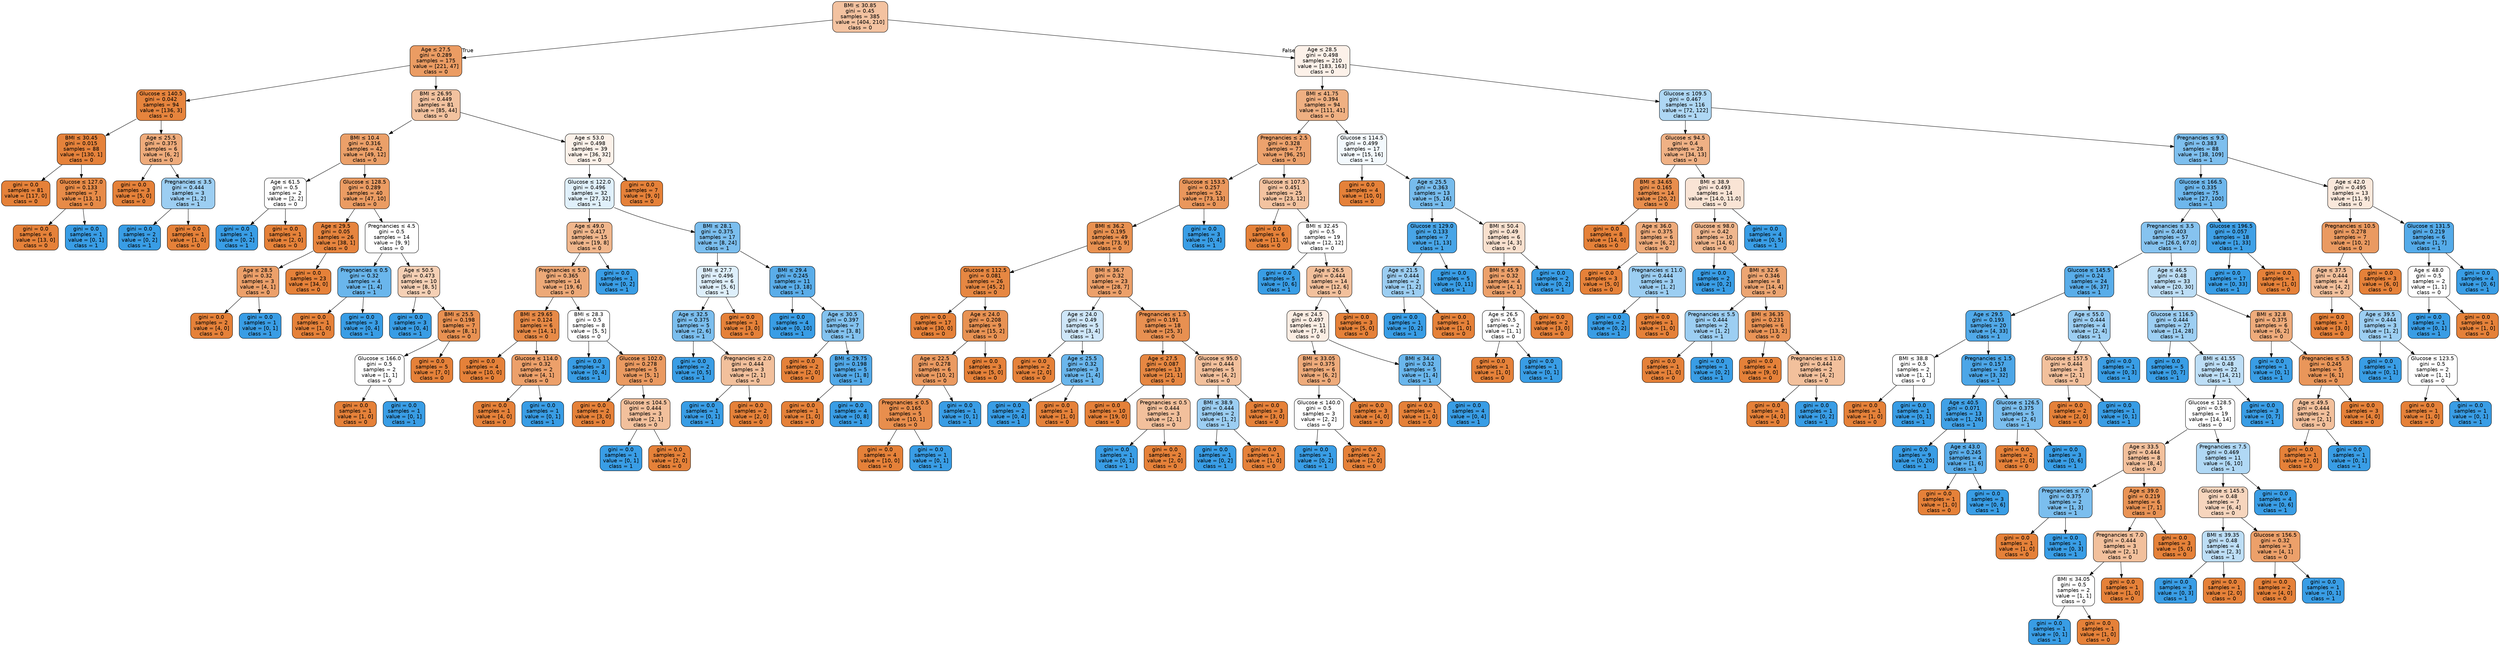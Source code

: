 digraph Tree {
node [shape=box, style="filled, rounded", color="black", fontname="helvetica"] ;
edge [fontname="helvetica"] ;
0 [label=<BMI &le; 30.85<br/>gini = 0.45<br/>samples = 385<br/>value = [404, 210]<br/>class = 0>, fillcolor="#f3c2a0"] ;
1 [label=<Age &le; 27.5<br/>gini = 0.289<br/>samples = 175<br/>value = [221, 47]<br/>class = 0>, fillcolor="#eb9c63"] ;
0 -> 1 [labeldistance=2.5, labelangle=45, headlabel="True"] ;
2 [label=<Glucose &le; 140.5<br/>gini = 0.042<br/>samples = 94<br/>value = [136, 3]<br/>class = 0>, fillcolor="#e6843d"] ;
1 -> 2 ;
3 [label=<BMI &le; 30.45<br/>gini = 0.015<br/>samples = 88<br/>value = [130, 1]<br/>class = 0>, fillcolor="#e5823b"] ;
2 -> 3 ;
4 [label=<gini = 0.0<br/>samples = 81<br/>value = [117, 0]<br/>class = 0>, fillcolor="#e58139"] ;
3 -> 4 ;
5 [label=<Glucose &le; 127.0<br/>gini = 0.133<br/>samples = 7<br/>value = [13, 1]<br/>class = 0>, fillcolor="#e78b48"] ;
3 -> 5 ;
6 [label=<gini = 0.0<br/>samples = 6<br/>value = [13, 0]<br/>class = 0>, fillcolor="#e58139"] ;
5 -> 6 ;
7 [label=<gini = 0.0<br/>samples = 1<br/>value = [0, 1]<br/>class = 1>, fillcolor="#399de5"] ;
5 -> 7 ;
8 [label=<Age &le; 25.5<br/>gini = 0.375<br/>samples = 6<br/>value = [6, 2]<br/>class = 0>, fillcolor="#eeab7b"] ;
2 -> 8 ;
9 [label=<gini = 0.0<br/>samples = 3<br/>value = [5, 0]<br/>class = 0>, fillcolor="#e58139"] ;
8 -> 9 ;
10 [label=<Pregnancies &le; 3.5<br/>gini = 0.444<br/>samples = 3<br/>value = [1, 2]<br/>class = 1>, fillcolor="#9ccef2"] ;
8 -> 10 ;
11 [label=<gini = 0.0<br/>samples = 2<br/>value = [0, 2]<br/>class = 1>, fillcolor="#399de5"] ;
10 -> 11 ;
12 [label=<gini = 0.0<br/>samples = 1<br/>value = [1, 0]<br/>class = 0>, fillcolor="#e58139"] ;
10 -> 12 ;
13 [label=<BMI &le; 26.95<br/>gini = 0.449<br/>samples = 81<br/>value = [85, 44]<br/>class = 0>, fillcolor="#f2c29f"] ;
1 -> 13 ;
14 [label=<BMI &le; 10.4<br/>gini = 0.316<br/>samples = 42<br/>value = [49, 12]<br/>class = 0>, fillcolor="#eba069"] ;
13 -> 14 ;
15 [label=<Age &le; 61.5<br/>gini = 0.5<br/>samples = 2<br/>value = [2, 2]<br/>class = 0>, fillcolor="#ffffff"] ;
14 -> 15 ;
16 [label=<gini = 0.0<br/>samples = 1<br/>value = [0, 2]<br/>class = 1>, fillcolor="#399de5"] ;
15 -> 16 ;
17 [label=<gini = 0.0<br/>samples = 1<br/>value = [2, 0]<br/>class = 0>, fillcolor="#e58139"] ;
15 -> 17 ;
18 [label=<Glucose &le; 128.5<br/>gini = 0.289<br/>samples = 40<br/>value = [47, 10]<br/>class = 0>, fillcolor="#eb9c63"] ;
14 -> 18 ;
19 [label=<Age &le; 29.5<br/>gini = 0.05<br/>samples = 26<br/>value = [38, 1]<br/>class = 0>, fillcolor="#e6843e"] ;
18 -> 19 ;
20 [label=<Age &le; 28.5<br/>gini = 0.32<br/>samples = 3<br/>value = [4, 1]<br/>class = 0>, fillcolor="#eca06a"] ;
19 -> 20 ;
21 [label=<gini = 0.0<br/>samples = 2<br/>value = [4, 0]<br/>class = 0>, fillcolor="#e58139"] ;
20 -> 21 ;
22 [label=<gini = 0.0<br/>samples = 1<br/>value = [0, 1]<br/>class = 1>, fillcolor="#399de5"] ;
20 -> 22 ;
23 [label=<gini = 0.0<br/>samples = 23<br/>value = [34, 0]<br/>class = 0>, fillcolor="#e58139"] ;
19 -> 23 ;
24 [label=<Pregnancies &le; 4.5<br/>gini = 0.5<br/>samples = 14<br/>value = [9, 9]<br/>class = 0>, fillcolor="#ffffff"] ;
18 -> 24 ;
25 [label=<Pregnancies &le; 0.5<br/>gini = 0.32<br/>samples = 4<br/>value = [1, 4]<br/>class = 1>, fillcolor="#6ab6ec"] ;
24 -> 25 ;
26 [label=<gini = 0.0<br/>samples = 1<br/>value = [1, 0]<br/>class = 0>, fillcolor="#e58139"] ;
25 -> 26 ;
27 [label=<gini = 0.0<br/>samples = 3<br/>value = [0, 4]<br/>class = 1>, fillcolor="#399de5"] ;
25 -> 27 ;
28 [label=<Age &le; 50.5<br/>gini = 0.473<br/>samples = 10<br/>value = [8, 5]<br/>class = 0>, fillcolor="#f5d0b5"] ;
24 -> 28 ;
29 [label=<gini = 0.0<br/>samples = 3<br/>value = [0, 4]<br/>class = 1>, fillcolor="#399de5"] ;
28 -> 29 ;
30 [label=<BMI &le; 25.5<br/>gini = 0.198<br/>samples = 7<br/>value = [8, 1]<br/>class = 0>, fillcolor="#e89152"] ;
28 -> 30 ;
31 [label=<Glucose &le; 166.0<br/>gini = 0.5<br/>samples = 2<br/>value = [1, 1]<br/>class = 0>, fillcolor="#ffffff"] ;
30 -> 31 ;
32 [label=<gini = 0.0<br/>samples = 1<br/>value = [1, 0]<br/>class = 0>, fillcolor="#e58139"] ;
31 -> 32 ;
33 [label=<gini = 0.0<br/>samples = 1<br/>value = [0, 1]<br/>class = 1>, fillcolor="#399de5"] ;
31 -> 33 ;
34 [label=<gini = 0.0<br/>samples = 5<br/>value = [7, 0]<br/>class = 0>, fillcolor="#e58139"] ;
30 -> 34 ;
35 [label=<Age &le; 53.0<br/>gini = 0.498<br/>samples = 39<br/>value = [36, 32]<br/>class = 0>, fillcolor="#fcf1e9"] ;
13 -> 35 ;
36 [label=<Glucose &le; 122.0<br/>gini = 0.496<br/>samples = 32<br/>value = [27, 32]<br/>class = 1>, fillcolor="#e0f0fb"] ;
35 -> 36 ;
37 [label=<Age &le; 49.0<br/>gini = 0.417<br/>samples = 15<br/>value = [19, 8]<br/>class = 0>, fillcolor="#f0b68c"] ;
36 -> 37 ;
38 [label=<Pregnancies &le; 5.0<br/>gini = 0.365<br/>samples = 14<br/>value = [19, 6]<br/>class = 0>, fillcolor="#eda978"] ;
37 -> 38 ;
39 [label=<BMI &le; 29.65<br/>gini = 0.124<br/>samples = 6<br/>value = [14, 1]<br/>class = 0>, fillcolor="#e78a47"] ;
38 -> 39 ;
40 [label=<gini = 0.0<br/>samples = 4<br/>value = [10, 0]<br/>class = 0>, fillcolor="#e58139"] ;
39 -> 40 ;
41 [label=<Glucose &le; 114.0<br/>gini = 0.32<br/>samples = 2<br/>value = [4, 1]<br/>class = 0>, fillcolor="#eca06a"] ;
39 -> 41 ;
42 [label=<gini = 0.0<br/>samples = 1<br/>value = [4, 0]<br/>class = 0>, fillcolor="#e58139"] ;
41 -> 42 ;
43 [label=<gini = 0.0<br/>samples = 1<br/>value = [0, 1]<br/>class = 1>, fillcolor="#399de5"] ;
41 -> 43 ;
44 [label=<BMI &le; 28.3<br/>gini = 0.5<br/>samples = 8<br/>value = [5, 5]<br/>class = 0>, fillcolor="#ffffff"] ;
38 -> 44 ;
45 [label=<gini = 0.0<br/>samples = 3<br/>value = [0, 4]<br/>class = 1>, fillcolor="#399de5"] ;
44 -> 45 ;
46 [label=<Glucose &le; 102.0<br/>gini = 0.278<br/>samples = 5<br/>value = [5, 1]<br/>class = 0>, fillcolor="#ea9a61"] ;
44 -> 46 ;
47 [label=<gini = 0.0<br/>samples = 2<br/>value = [3, 0]<br/>class = 0>, fillcolor="#e58139"] ;
46 -> 47 ;
48 [label=<Glucose &le; 104.5<br/>gini = 0.444<br/>samples = 3<br/>value = [2, 1]<br/>class = 0>, fillcolor="#f2c09c"] ;
46 -> 48 ;
49 [label=<gini = 0.0<br/>samples = 1<br/>value = [0, 1]<br/>class = 1>, fillcolor="#399de5"] ;
48 -> 49 ;
50 [label=<gini = 0.0<br/>samples = 2<br/>value = [2, 0]<br/>class = 0>, fillcolor="#e58139"] ;
48 -> 50 ;
51 [label=<gini = 0.0<br/>samples = 1<br/>value = [0, 2]<br/>class = 1>, fillcolor="#399de5"] ;
37 -> 51 ;
52 [label=<BMI &le; 28.1<br/>gini = 0.375<br/>samples = 17<br/>value = [8, 24]<br/>class = 1>, fillcolor="#7bbeee"] ;
36 -> 52 ;
53 [label=<BMI &le; 27.7<br/>gini = 0.496<br/>samples = 6<br/>value = [5, 6]<br/>class = 1>, fillcolor="#deeffb"] ;
52 -> 53 ;
54 [label=<Age &le; 32.5<br/>gini = 0.375<br/>samples = 5<br/>value = [2, 6]<br/>class = 1>, fillcolor="#7bbeee"] ;
53 -> 54 ;
55 [label=<gini = 0.0<br/>samples = 2<br/>value = [0, 5]<br/>class = 1>, fillcolor="#399de5"] ;
54 -> 55 ;
56 [label=<Pregnancies &le; 2.0<br/>gini = 0.444<br/>samples = 3<br/>value = [2, 1]<br/>class = 0>, fillcolor="#f2c09c"] ;
54 -> 56 ;
57 [label=<gini = 0.0<br/>samples = 1<br/>value = [0, 1]<br/>class = 1>, fillcolor="#399de5"] ;
56 -> 57 ;
58 [label=<gini = 0.0<br/>samples = 2<br/>value = [2, 0]<br/>class = 0>, fillcolor="#e58139"] ;
56 -> 58 ;
59 [label=<gini = 0.0<br/>samples = 1<br/>value = [3, 0]<br/>class = 0>, fillcolor="#e58139"] ;
53 -> 59 ;
60 [label=<BMI &le; 29.4<br/>gini = 0.245<br/>samples = 11<br/>value = [3, 18]<br/>class = 1>, fillcolor="#5aade9"] ;
52 -> 60 ;
61 [label=<gini = 0.0<br/>samples = 4<br/>value = [0, 10]<br/>class = 1>, fillcolor="#399de5"] ;
60 -> 61 ;
62 [label=<Age &le; 30.5<br/>gini = 0.397<br/>samples = 7<br/>value = [3, 8]<br/>class = 1>, fillcolor="#83c2ef"] ;
60 -> 62 ;
63 [label=<gini = 0.0<br/>samples = 2<br/>value = [2, 0]<br/>class = 0>, fillcolor="#e58139"] ;
62 -> 63 ;
64 [label=<BMI &le; 29.75<br/>gini = 0.198<br/>samples = 5<br/>value = [1, 8]<br/>class = 1>, fillcolor="#52a9e8"] ;
62 -> 64 ;
65 [label=<gini = 0.0<br/>samples = 1<br/>value = [1, 0]<br/>class = 0>, fillcolor="#e58139"] ;
64 -> 65 ;
66 [label=<gini = 0.0<br/>samples = 4<br/>value = [0, 8]<br/>class = 1>, fillcolor="#399de5"] ;
64 -> 66 ;
67 [label=<gini = 0.0<br/>samples = 7<br/>value = [9, 0]<br/>class = 0>, fillcolor="#e58139"] ;
35 -> 67 ;
68 [label=<Age &le; 28.5<br/>gini = 0.498<br/>samples = 210<br/>value = [183, 163]<br/>class = 0>, fillcolor="#fcf1e9"] ;
0 -> 68 [labeldistance=2.5, labelangle=-45, headlabel="False"] ;
69 [label=<BMI &le; 41.75<br/>gini = 0.394<br/>samples = 94<br/>value = [111, 41]<br/>class = 0>, fillcolor="#efb082"] ;
68 -> 69 ;
70 [label=<Pregnancies &le; 2.5<br/>gini = 0.328<br/>samples = 77<br/>value = [96, 25]<br/>class = 0>, fillcolor="#eca26d"] ;
69 -> 70 ;
71 [label=<Glucose &le; 153.5<br/>gini = 0.257<br/>samples = 52<br/>value = [73, 13]<br/>class = 0>, fillcolor="#ea975c"] ;
70 -> 71 ;
72 [label=<BMI &le; 36.2<br/>gini = 0.195<br/>samples = 49<br/>value = [73, 9]<br/>class = 0>, fillcolor="#e89151"] ;
71 -> 72 ;
73 [label=<Glucose &le; 112.5<br/>gini = 0.081<br/>samples = 26<br/>value = [45, 2]<br/>class = 0>, fillcolor="#e68742"] ;
72 -> 73 ;
74 [label=<gini = 0.0<br/>samples = 17<br/>value = [30, 0]<br/>class = 0>, fillcolor="#e58139"] ;
73 -> 74 ;
75 [label=<Age &le; 24.0<br/>gini = 0.208<br/>samples = 9<br/>value = [15, 2]<br/>class = 0>, fillcolor="#e89253"] ;
73 -> 75 ;
76 [label=<Age &le; 22.5<br/>gini = 0.278<br/>samples = 6<br/>value = [10, 2]<br/>class = 0>, fillcolor="#ea9a61"] ;
75 -> 76 ;
77 [label=<Pregnancies &le; 0.5<br/>gini = 0.165<br/>samples = 5<br/>value = [10, 1]<br/>class = 0>, fillcolor="#e88e4d"] ;
76 -> 77 ;
78 [label=<gini = 0.0<br/>samples = 4<br/>value = [10, 0]<br/>class = 0>, fillcolor="#e58139"] ;
77 -> 78 ;
79 [label=<gini = 0.0<br/>samples = 1<br/>value = [0, 1]<br/>class = 1>, fillcolor="#399de5"] ;
77 -> 79 ;
80 [label=<gini = 0.0<br/>samples = 1<br/>value = [0, 1]<br/>class = 1>, fillcolor="#399de5"] ;
76 -> 80 ;
81 [label=<gini = 0.0<br/>samples = 3<br/>value = [5, 0]<br/>class = 0>, fillcolor="#e58139"] ;
75 -> 81 ;
82 [label=<BMI &le; 36.7<br/>gini = 0.32<br/>samples = 23<br/>value = [28, 7]<br/>class = 0>, fillcolor="#eca06a"] ;
72 -> 82 ;
83 [label=<Age &le; 24.0<br/>gini = 0.49<br/>samples = 5<br/>value = [3, 4]<br/>class = 1>, fillcolor="#cee6f8"] ;
82 -> 83 ;
84 [label=<gini = 0.0<br/>samples = 2<br/>value = [2, 0]<br/>class = 0>, fillcolor="#e58139"] ;
83 -> 84 ;
85 [label=<Age &le; 25.5<br/>gini = 0.32<br/>samples = 3<br/>value = [1, 4]<br/>class = 1>, fillcolor="#6ab6ec"] ;
83 -> 85 ;
86 [label=<gini = 0.0<br/>samples = 2<br/>value = [0, 4]<br/>class = 1>, fillcolor="#399de5"] ;
85 -> 86 ;
87 [label=<gini = 0.0<br/>samples = 1<br/>value = [1, 0]<br/>class = 0>, fillcolor="#e58139"] ;
85 -> 87 ;
88 [label=<Pregnancies &le; 1.5<br/>gini = 0.191<br/>samples = 18<br/>value = [25, 3]<br/>class = 0>, fillcolor="#e89051"] ;
82 -> 88 ;
89 [label=<Age &le; 27.5<br/>gini = 0.087<br/>samples = 13<br/>value = [21, 1]<br/>class = 0>, fillcolor="#e68742"] ;
88 -> 89 ;
90 [label=<gini = 0.0<br/>samples = 10<br/>value = [19, 0]<br/>class = 0>, fillcolor="#e58139"] ;
89 -> 90 ;
91 [label=<Pregnancies &le; 0.5<br/>gini = 0.444<br/>samples = 3<br/>value = [2, 1]<br/>class = 0>, fillcolor="#f2c09c"] ;
89 -> 91 ;
92 [label=<gini = 0.0<br/>samples = 1<br/>value = [0, 1]<br/>class = 1>, fillcolor="#399de5"] ;
91 -> 92 ;
93 [label=<gini = 0.0<br/>samples = 2<br/>value = [2, 0]<br/>class = 0>, fillcolor="#e58139"] ;
91 -> 93 ;
94 [label=<Glucose &le; 95.0<br/>gini = 0.444<br/>samples = 5<br/>value = [4, 2]<br/>class = 0>, fillcolor="#f2c09c"] ;
88 -> 94 ;
95 [label=<BMI &le; 38.9<br/>gini = 0.444<br/>samples = 2<br/>value = [1, 2]<br/>class = 1>, fillcolor="#9ccef2"] ;
94 -> 95 ;
96 [label=<gini = 0.0<br/>samples = 1<br/>value = [0, 2]<br/>class = 1>, fillcolor="#399de5"] ;
95 -> 96 ;
97 [label=<gini = 0.0<br/>samples = 1<br/>value = [1, 0]<br/>class = 0>, fillcolor="#e58139"] ;
95 -> 97 ;
98 [label=<gini = 0.0<br/>samples = 3<br/>value = [3, 0]<br/>class = 0>, fillcolor="#e58139"] ;
94 -> 98 ;
99 [label=<gini = 0.0<br/>samples = 3<br/>value = [0, 4]<br/>class = 1>, fillcolor="#399de5"] ;
71 -> 99 ;
100 [label=<Glucose &le; 107.5<br/>gini = 0.451<br/>samples = 25<br/>value = [23, 12]<br/>class = 0>, fillcolor="#f3c3a0"] ;
70 -> 100 ;
101 [label=<gini = 0.0<br/>samples = 6<br/>value = [11, 0]<br/>class = 0>, fillcolor="#e58139"] ;
100 -> 101 ;
102 [label=<BMI &le; 32.45<br/>gini = 0.5<br/>samples = 19<br/>value = [12, 12]<br/>class = 0>, fillcolor="#ffffff"] ;
100 -> 102 ;
103 [label=<gini = 0.0<br/>samples = 5<br/>value = [0, 6]<br/>class = 1>, fillcolor="#399de5"] ;
102 -> 103 ;
104 [label=<Age &le; 26.5<br/>gini = 0.444<br/>samples = 14<br/>value = [12, 6]<br/>class = 0>, fillcolor="#f2c09c"] ;
102 -> 104 ;
105 [label=<Age &le; 24.5<br/>gini = 0.497<br/>samples = 11<br/>value = [7, 6]<br/>class = 0>, fillcolor="#fbede3"] ;
104 -> 105 ;
106 [label=<BMI &le; 33.05<br/>gini = 0.375<br/>samples = 6<br/>value = [6, 2]<br/>class = 0>, fillcolor="#eeab7b"] ;
105 -> 106 ;
107 [label=<Glucose &le; 140.0<br/>gini = 0.5<br/>samples = 3<br/>value = [2, 2]<br/>class = 0>, fillcolor="#ffffff"] ;
106 -> 107 ;
108 [label=<gini = 0.0<br/>samples = 1<br/>value = [0, 2]<br/>class = 1>, fillcolor="#399de5"] ;
107 -> 108 ;
109 [label=<gini = 0.0<br/>samples = 2<br/>value = [2, 0]<br/>class = 0>, fillcolor="#e58139"] ;
107 -> 109 ;
110 [label=<gini = 0.0<br/>samples = 3<br/>value = [4, 0]<br/>class = 0>, fillcolor="#e58139"] ;
106 -> 110 ;
111 [label=<BMI &le; 34.4<br/>gini = 0.32<br/>samples = 5<br/>value = [1, 4]<br/>class = 1>, fillcolor="#6ab6ec"] ;
105 -> 111 ;
112 [label=<gini = 0.0<br/>samples = 1<br/>value = [1, 0]<br/>class = 0>, fillcolor="#e58139"] ;
111 -> 112 ;
113 [label=<gini = 0.0<br/>samples = 4<br/>value = [0, 4]<br/>class = 1>, fillcolor="#399de5"] ;
111 -> 113 ;
114 [label=<gini = 0.0<br/>samples = 3<br/>value = [5, 0]<br/>class = 0>, fillcolor="#e58139"] ;
104 -> 114 ;
115 [label=<Glucose &le; 114.5<br/>gini = 0.499<br/>samples = 17<br/>value = [15, 16]<br/>class = 1>, fillcolor="#f3f9fd"] ;
69 -> 115 ;
116 [label=<gini = 0.0<br/>samples = 4<br/>value = [10, 0]<br/>class = 0>, fillcolor="#e58139"] ;
115 -> 116 ;
117 [label=<Age &le; 25.5<br/>gini = 0.363<br/>samples = 13<br/>value = [5, 16]<br/>class = 1>, fillcolor="#77bced"] ;
115 -> 117 ;
118 [label=<Glucose &le; 129.0<br/>gini = 0.133<br/>samples = 7<br/>value = [1, 13]<br/>class = 1>, fillcolor="#48a5e7"] ;
117 -> 118 ;
119 [label=<Age &le; 21.5<br/>gini = 0.444<br/>samples = 2<br/>value = [1, 2]<br/>class = 1>, fillcolor="#9ccef2"] ;
118 -> 119 ;
120 [label=<gini = 0.0<br/>samples = 1<br/>value = [0, 2]<br/>class = 1>, fillcolor="#399de5"] ;
119 -> 120 ;
121 [label=<gini = 0.0<br/>samples = 1<br/>value = [1, 0]<br/>class = 0>, fillcolor="#e58139"] ;
119 -> 121 ;
122 [label=<gini = 0.0<br/>samples = 5<br/>value = [0, 11]<br/>class = 1>, fillcolor="#399de5"] ;
118 -> 122 ;
123 [label=<BMI &le; 50.4<br/>gini = 0.49<br/>samples = 6<br/>value = [4, 3]<br/>class = 0>, fillcolor="#f8e0ce"] ;
117 -> 123 ;
124 [label=<BMI &le; 45.9<br/>gini = 0.32<br/>samples = 4<br/>value = [4, 1]<br/>class = 0>, fillcolor="#eca06a"] ;
123 -> 124 ;
125 [label=<Age &le; 26.5<br/>gini = 0.5<br/>samples = 2<br/>value = [1, 1]<br/>class = 0>, fillcolor="#ffffff"] ;
124 -> 125 ;
126 [label=<gini = 0.0<br/>samples = 1<br/>value = [1, 0]<br/>class = 0>, fillcolor="#e58139"] ;
125 -> 126 ;
127 [label=<gini = 0.0<br/>samples = 1<br/>value = [0, 1]<br/>class = 1>, fillcolor="#399de5"] ;
125 -> 127 ;
128 [label=<gini = 0.0<br/>samples = 2<br/>value = [3, 0]<br/>class = 0>, fillcolor="#e58139"] ;
124 -> 128 ;
129 [label=<gini = 0.0<br/>samples = 2<br/>value = [0, 2]<br/>class = 1>, fillcolor="#399de5"] ;
123 -> 129 ;
130 [label=<Glucose &le; 109.5<br/>gini = 0.467<br/>samples = 116<br/>value = [72, 122]<br/>class = 1>, fillcolor="#aed7f4"] ;
68 -> 130 ;
131 [label=<Glucose &le; 94.5<br/>gini = 0.4<br/>samples = 28<br/>value = [34, 13]<br/>class = 0>, fillcolor="#efb185"] ;
130 -> 131 ;
132 [label=<BMI &le; 34.65<br/>gini = 0.165<br/>samples = 14<br/>value = [20, 2]<br/>class = 0>, fillcolor="#e88e4d"] ;
131 -> 132 ;
133 [label=<gini = 0.0<br/>samples = 8<br/>value = [14, 0]<br/>class = 0>, fillcolor="#e58139"] ;
132 -> 133 ;
134 [label=<Age &le; 36.0<br/>gini = 0.375<br/>samples = 6<br/>value = [6, 2]<br/>class = 0>, fillcolor="#eeab7b"] ;
132 -> 134 ;
135 [label=<gini = 0.0<br/>samples = 3<br/>value = [5, 0]<br/>class = 0>, fillcolor="#e58139"] ;
134 -> 135 ;
136 [label=<Pregnancies &le; 11.0<br/>gini = 0.444<br/>samples = 3<br/>value = [1, 2]<br/>class = 1>, fillcolor="#9ccef2"] ;
134 -> 136 ;
137 [label=<gini = 0.0<br/>samples = 2<br/>value = [0, 2]<br/>class = 1>, fillcolor="#399de5"] ;
136 -> 137 ;
138 [label=<gini = 0.0<br/>samples = 1<br/>value = [1, 0]<br/>class = 0>, fillcolor="#e58139"] ;
136 -> 138 ;
139 [label=<BMI &le; 38.9<br/>gini = 0.493<br/>samples = 14<br/>value = [14.0, 11.0]<br/>class = 0>, fillcolor="#f9e4d5"] ;
131 -> 139 ;
140 [label=<Glucose &le; 98.0<br/>gini = 0.42<br/>samples = 10<br/>value = [14, 6]<br/>class = 0>, fillcolor="#f0b78e"] ;
139 -> 140 ;
141 [label=<gini = 0.0<br/>samples = 2<br/>value = [0, 2]<br/>class = 1>, fillcolor="#399de5"] ;
140 -> 141 ;
142 [label=<BMI &le; 32.6<br/>gini = 0.346<br/>samples = 8<br/>value = [14, 4]<br/>class = 0>, fillcolor="#eca572"] ;
140 -> 142 ;
143 [label=<Pregnancies &le; 5.5<br/>gini = 0.444<br/>samples = 2<br/>value = [1, 2]<br/>class = 1>, fillcolor="#9ccef2"] ;
142 -> 143 ;
144 [label=<gini = 0.0<br/>samples = 1<br/>value = [1, 0]<br/>class = 0>, fillcolor="#e58139"] ;
143 -> 144 ;
145 [label=<gini = 0.0<br/>samples = 1<br/>value = [0, 2]<br/>class = 1>, fillcolor="#399de5"] ;
143 -> 145 ;
146 [label=<BMI &le; 36.35<br/>gini = 0.231<br/>samples = 6<br/>value = [13, 2]<br/>class = 0>, fillcolor="#e99457"] ;
142 -> 146 ;
147 [label=<gini = 0.0<br/>samples = 4<br/>value = [9, 0]<br/>class = 0>, fillcolor="#e58139"] ;
146 -> 147 ;
148 [label=<Pregnancies &le; 11.0<br/>gini = 0.444<br/>samples = 2<br/>value = [4, 2]<br/>class = 0>, fillcolor="#f2c09c"] ;
146 -> 148 ;
149 [label=<gini = 0.0<br/>samples = 1<br/>value = [4, 0]<br/>class = 0>, fillcolor="#e58139"] ;
148 -> 149 ;
150 [label=<gini = 0.0<br/>samples = 1<br/>value = [0, 2]<br/>class = 1>, fillcolor="#399de5"] ;
148 -> 150 ;
151 [label=<gini = 0.0<br/>samples = 4<br/>value = [0, 5]<br/>class = 1>, fillcolor="#399de5"] ;
139 -> 151 ;
152 [label=<Pregnancies &le; 9.5<br/>gini = 0.383<br/>samples = 88<br/>value = [38, 109]<br/>class = 1>, fillcolor="#7ebfee"] ;
130 -> 152 ;
153 [label=<Glucose &le; 166.5<br/>gini = 0.335<br/>samples = 75<br/>value = [27, 100]<br/>class = 1>, fillcolor="#6eb7ec"] ;
152 -> 153 ;
154 [label=<Pregnancies &le; 3.5<br/>gini = 0.403<br/>samples = 57<br/>value = [26.0, 67.0]<br/>class = 1>, fillcolor="#86c3ef"] ;
153 -> 154 ;
155 [label=<Glucose &le; 145.5<br/>gini = 0.24<br/>samples = 24<br/>value = [6, 37]<br/>class = 1>, fillcolor="#59ade9"] ;
154 -> 155 ;
156 [label=<Age &le; 29.5<br/>gini = 0.193<br/>samples = 20<br/>value = [4, 33]<br/>class = 1>, fillcolor="#51a9e8"] ;
155 -> 156 ;
157 [label=<BMI &le; 38.8<br/>gini = 0.5<br/>samples = 2<br/>value = [1, 1]<br/>class = 0>, fillcolor="#ffffff"] ;
156 -> 157 ;
158 [label=<gini = 0.0<br/>samples = 1<br/>value = [1, 0]<br/>class = 0>, fillcolor="#e58139"] ;
157 -> 158 ;
159 [label=<gini = 0.0<br/>samples = 1<br/>value = [0, 1]<br/>class = 1>, fillcolor="#399de5"] ;
157 -> 159 ;
160 [label=<Pregnancies &le; 1.5<br/>gini = 0.157<br/>samples = 18<br/>value = [3, 32]<br/>class = 1>, fillcolor="#4ca6e7"] ;
156 -> 160 ;
161 [label=<Age &le; 40.5<br/>gini = 0.071<br/>samples = 13<br/>value = [1, 26]<br/>class = 1>, fillcolor="#41a1e6"] ;
160 -> 161 ;
162 [label=<gini = 0.0<br/>samples = 9<br/>value = [0, 20]<br/>class = 1>, fillcolor="#399de5"] ;
161 -> 162 ;
163 [label=<Age &le; 43.0<br/>gini = 0.245<br/>samples = 4<br/>value = [1, 6]<br/>class = 1>, fillcolor="#5aade9"] ;
161 -> 163 ;
164 [label=<gini = 0.0<br/>samples = 1<br/>value = [1, 0]<br/>class = 0>, fillcolor="#e58139"] ;
163 -> 164 ;
165 [label=<gini = 0.0<br/>samples = 3<br/>value = [0, 6]<br/>class = 1>, fillcolor="#399de5"] ;
163 -> 165 ;
166 [label=<Glucose &le; 126.5<br/>gini = 0.375<br/>samples = 5<br/>value = [2, 6]<br/>class = 1>, fillcolor="#7bbeee"] ;
160 -> 166 ;
167 [label=<gini = 0.0<br/>samples = 2<br/>value = [2, 0]<br/>class = 0>, fillcolor="#e58139"] ;
166 -> 167 ;
168 [label=<gini = 0.0<br/>samples = 3<br/>value = [0, 6]<br/>class = 1>, fillcolor="#399de5"] ;
166 -> 168 ;
169 [label=<Age &le; 55.0<br/>gini = 0.444<br/>samples = 4<br/>value = [2, 4]<br/>class = 1>, fillcolor="#9ccef2"] ;
155 -> 169 ;
170 [label=<Glucose &le; 157.5<br/>gini = 0.444<br/>samples = 3<br/>value = [2, 1]<br/>class = 0>, fillcolor="#f2c09c"] ;
169 -> 170 ;
171 [label=<gini = 0.0<br/>samples = 2<br/>value = [2, 0]<br/>class = 0>, fillcolor="#e58139"] ;
170 -> 171 ;
172 [label=<gini = 0.0<br/>samples = 1<br/>value = [0, 1]<br/>class = 1>, fillcolor="#399de5"] ;
170 -> 172 ;
173 [label=<gini = 0.0<br/>samples = 1<br/>value = [0, 3]<br/>class = 1>, fillcolor="#399de5"] ;
169 -> 173 ;
174 [label=<Age &le; 46.5<br/>gini = 0.48<br/>samples = 33<br/>value = [20, 30]<br/>class = 1>, fillcolor="#bddef6"] ;
154 -> 174 ;
175 [label=<Glucose &le; 116.5<br/>gini = 0.444<br/>samples = 27<br/>value = [14, 28]<br/>class = 1>, fillcolor="#9ccef2"] ;
174 -> 175 ;
176 [label=<gini = 0.0<br/>samples = 5<br/>value = [0, 7]<br/>class = 1>, fillcolor="#399de5"] ;
175 -> 176 ;
177 [label=<BMI &le; 41.55<br/>gini = 0.48<br/>samples = 22<br/>value = [14, 21]<br/>class = 1>, fillcolor="#bddef6"] ;
175 -> 177 ;
178 [label=<Glucose &le; 128.5<br/>gini = 0.5<br/>samples = 19<br/>value = [14, 14]<br/>class = 0>, fillcolor="#ffffff"] ;
177 -> 178 ;
179 [label=<Age &le; 33.5<br/>gini = 0.444<br/>samples = 8<br/>value = [8, 4]<br/>class = 0>, fillcolor="#f2c09c"] ;
178 -> 179 ;
180 [label=<Pregnancies &le; 7.0<br/>gini = 0.375<br/>samples = 2<br/>value = [1, 3]<br/>class = 1>, fillcolor="#7bbeee"] ;
179 -> 180 ;
181 [label=<gini = 0.0<br/>samples = 1<br/>value = [1, 0]<br/>class = 0>, fillcolor="#e58139"] ;
180 -> 181 ;
182 [label=<gini = 0.0<br/>samples = 1<br/>value = [0, 3]<br/>class = 1>, fillcolor="#399de5"] ;
180 -> 182 ;
183 [label=<Age &le; 39.0<br/>gini = 0.219<br/>samples = 6<br/>value = [7, 1]<br/>class = 0>, fillcolor="#e99355"] ;
179 -> 183 ;
184 [label=<Pregnancies &le; 7.0<br/>gini = 0.444<br/>samples = 3<br/>value = [2, 1]<br/>class = 0>, fillcolor="#f2c09c"] ;
183 -> 184 ;
185 [label=<BMI &le; 34.05<br/>gini = 0.5<br/>samples = 2<br/>value = [1, 1]<br/>class = 0>, fillcolor="#ffffff"] ;
184 -> 185 ;
186 [label=<gini = 0.0<br/>samples = 1<br/>value = [0, 1]<br/>class = 1>, fillcolor="#399de5"] ;
185 -> 186 ;
187 [label=<gini = 0.0<br/>samples = 1<br/>value = [1, 0]<br/>class = 0>, fillcolor="#e58139"] ;
185 -> 187 ;
188 [label=<gini = 0.0<br/>samples = 1<br/>value = [1, 0]<br/>class = 0>, fillcolor="#e58139"] ;
184 -> 188 ;
189 [label=<gini = 0.0<br/>samples = 3<br/>value = [5, 0]<br/>class = 0>, fillcolor="#e58139"] ;
183 -> 189 ;
190 [label=<Pregnancies &le; 7.5<br/>gini = 0.469<br/>samples = 11<br/>value = [6, 10]<br/>class = 1>, fillcolor="#b0d8f5"] ;
178 -> 190 ;
191 [label=<Glucose &le; 145.5<br/>gini = 0.48<br/>samples = 7<br/>value = [6, 4]<br/>class = 0>, fillcolor="#f6d5bd"] ;
190 -> 191 ;
192 [label=<BMI &le; 39.35<br/>gini = 0.48<br/>samples = 4<br/>value = [2, 3]<br/>class = 1>, fillcolor="#bddef6"] ;
191 -> 192 ;
193 [label=<gini = 0.0<br/>samples = 3<br/>value = [0, 3]<br/>class = 1>, fillcolor="#399de5"] ;
192 -> 193 ;
194 [label=<gini = 0.0<br/>samples = 1<br/>value = [2, 0]<br/>class = 0>, fillcolor="#e58139"] ;
192 -> 194 ;
195 [label=<Glucose &le; 156.5<br/>gini = 0.32<br/>samples = 3<br/>value = [4, 1]<br/>class = 0>, fillcolor="#eca06a"] ;
191 -> 195 ;
196 [label=<gini = 0.0<br/>samples = 2<br/>value = [4, 0]<br/>class = 0>, fillcolor="#e58139"] ;
195 -> 196 ;
197 [label=<gini = 0.0<br/>samples = 1<br/>value = [0, 1]<br/>class = 1>, fillcolor="#399de5"] ;
195 -> 197 ;
198 [label=<gini = 0.0<br/>samples = 4<br/>value = [0, 6]<br/>class = 1>, fillcolor="#399de5"] ;
190 -> 198 ;
199 [label=<gini = 0.0<br/>samples = 3<br/>value = [0, 7]<br/>class = 1>, fillcolor="#399de5"] ;
177 -> 199 ;
200 [label=<BMI &le; 32.8<br/>gini = 0.375<br/>samples = 6<br/>value = [6, 2]<br/>class = 0>, fillcolor="#eeab7b"] ;
174 -> 200 ;
201 [label=<gini = 0.0<br/>samples = 1<br/>value = [0, 1]<br/>class = 1>, fillcolor="#399de5"] ;
200 -> 201 ;
202 [label=<Pregnancies &le; 5.5<br/>gini = 0.245<br/>samples = 5<br/>value = [6, 1]<br/>class = 0>, fillcolor="#e9965a"] ;
200 -> 202 ;
203 [label=<Age &le; 49.5<br/>gini = 0.444<br/>samples = 2<br/>value = [2, 1]<br/>class = 0>, fillcolor="#f2c09c"] ;
202 -> 203 ;
204 [label=<gini = 0.0<br/>samples = 1<br/>value = [2, 0]<br/>class = 0>, fillcolor="#e58139"] ;
203 -> 204 ;
205 [label=<gini = 0.0<br/>samples = 1<br/>value = [0, 1]<br/>class = 1>, fillcolor="#399de5"] ;
203 -> 205 ;
206 [label=<gini = 0.0<br/>samples = 3<br/>value = [4, 0]<br/>class = 0>, fillcolor="#e58139"] ;
202 -> 206 ;
207 [label=<Glucose &le; 196.5<br/>gini = 0.057<br/>samples = 18<br/>value = [1, 33]<br/>class = 1>, fillcolor="#3fa0e6"] ;
153 -> 207 ;
208 [label=<gini = 0.0<br/>samples = 17<br/>value = [0, 33]<br/>class = 1>, fillcolor="#399de5"] ;
207 -> 208 ;
209 [label=<gini = 0.0<br/>samples = 1<br/>value = [1, 0]<br/>class = 0>, fillcolor="#e58139"] ;
207 -> 209 ;
210 [label=<Age &le; 42.0<br/>gini = 0.495<br/>samples = 13<br/>value = [11, 9]<br/>class = 0>, fillcolor="#fae8db"] ;
152 -> 210 ;
211 [label=<Pregnancies &le; 10.5<br/>gini = 0.278<br/>samples = 7<br/>value = [10, 2]<br/>class = 0>, fillcolor="#ea9a61"] ;
210 -> 211 ;
212 [label=<Age &le; 37.5<br/>gini = 0.444<br/>samples = 4<br/>value = [4, 2]<br/>class = 0>, fillcolor="#f2c09c"] ;
211 -> 212 ;
213 [label=<gini = 0.0<br/>samples = 1<br/>value = [3, 0]<br/>class = 0>, fillcolor="#e58139"] ;
212 -> 213 ;
214 [label=<Age &le; 39.5<br/>gini = 0.444<br/>samples = 3<br/>value = [1, 2]<br/>class = 1>, fillcolor="#9ccef2"] ;
212 -> 214 ;
215 [label=<gini = 0.0<br/>samples = 1<br/>value = [0, 1]<br/>class = 1>, fillcolor="#399de5"] ;
214 -> 215 ;
216 [label=<Glucose &le; 123.5<br/>gini = 0.5<br/>samples = 2<br/>value = [1, 1]<br/>class = 0>, fillcolor="#ffffff"] ;
214 -> 216 ;
217 [label=<gini = 0.0<br/>samples = 1<br/>value = [1, 0]<br/>class = 0>, fillcolor="#e58139"] ;
216 -> 217 ;
218 [label=<gini = 0.0<br/>samples = 1<br/>value = [0, 1]<br/>class = 1>, fillcolor="#399de5"] ;
216 -> 218 ;
219 [label=<gini = 0.0<br/>samples = 3<br/>value = [6, 0]<br/>class = 0>, fillcolor="#e58139"] ;
211 -> 219 ;
220 [label=<Glucose &le; 131.5<br/>gini = 0.219<br/>samples = 6<br/>value = [1, 7]<br/>class = 1>, fillcolor="#55abe9"] ;
210 -> 220 ;
221 [label=<Age &le; 48.0<br/>gini = 0.5<br/>samples = 2<br/>value = [1, 1]<br/>class = 0>, fillcolor="#ffffff"] ;
220 -> 221 ;
222 [label=<gini = 0.0<br/>samples = 1<br/>value = [0, 1]<br/>class = 1>, fillcolor="#399de5"] ;
221 -> 222 ;
223 [label=<gini = 0.0<br/>samples = 1<br/>value = [1, 0]<br/>class = 0>, fillcolor="#e58139"] ;
221 -> 223 ;
224 [label=<gini = 0.0<br/>samples = 4<br/>value = [0, 6]<br/>class = 1>, fillcolor="#399de5"] ;
220 -> 224 ;
}